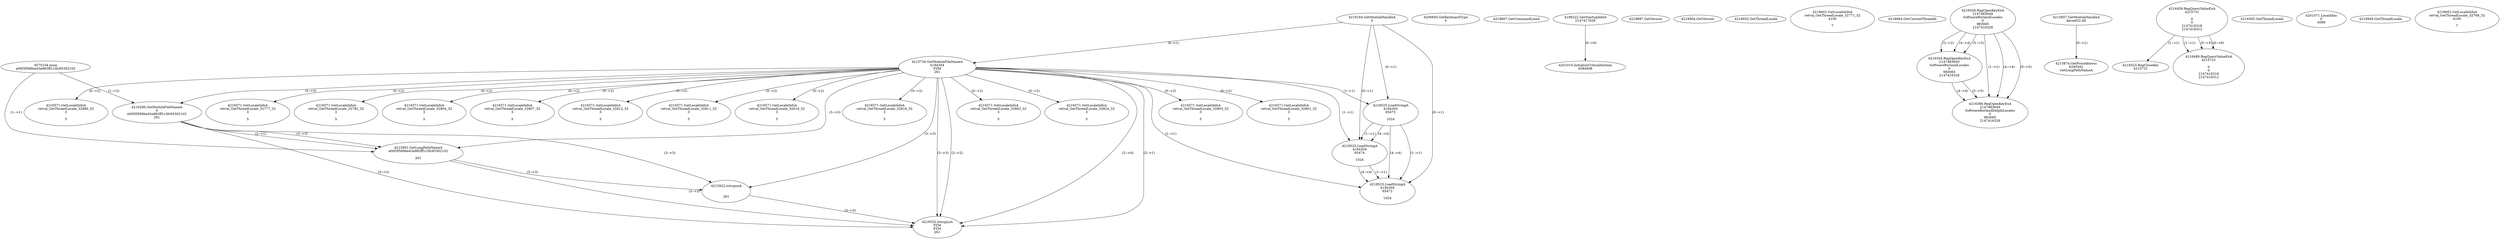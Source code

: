 // Global SCDG with merge call
digraph {
	0 [label="4575104.main
a00f3f589be43a983ff1c3fc95302102"]
	1 [label="4219184.GetModuleHandleA
0"]
	2 [label="4206845.GetKeyboardType
0"]
	3 [label="4218867.GetCommandLineA
"]
	4 [label="4199222.GetStartupInfoA
2147417628"]
	5 [label="4218887.GetVersion
"]
	6 [label="4218904.GetVersion
"]
	7 [label="4218932.GetThreadLocale
"]
	8 [label="4218602.GetLocaleInfoA
retval_GetThreadLocale_32771_32
4100

7"]
	9 [label="4218964.GetCurrentThreadId
"]
	10 [label="4215726.GetModuleFileNameA
4194304
PZM
261"]
	1 -> 10 [label="(0-->1)"]
	11 [label="4216296.GetModuleFileNameA
0
a00f3f589be43a983ff1c3fc95302102
261"]
	0 -> 11 [label="(1-->2)"]
	10 -> 11 [label="(3-->3)"]
	12 [label="4216326.RegOpenKeyExA
2147483649
Software\Borland\Locales
0
983065
2147416328"]
	13 [label="4216356.RegOpenKeyExA
2147483650
Software\Borland\Locales
0
983065
2147416328"]
	12 -> 13 [label="(2-->2)"]
	12 -> 13 [label="(4-->4)"]
	12 -> 13 [label="(5-->5)"]
	14 [label="4215857.GetModuleHandleA
kernel32.dll"]
	15 [label="4215874.GetProcAddress
6295592
GetLongPathNameA"]
	14 -> 15 [label="(0-->1)"]
	16 [label="4215901.GetLongPathNameA
a00f3f589be43a983ff1c3fc95302102

261"]
	0 -> 16 [label="(1-->1)"]
	11 -> 16 [label="(2-->1)"]
	10 -> 16 [label="(3-->3)"]
	11 -> 16 [label="(3-->3)"]
	17 [label="4215922.lstrcpynA


261"]
	10 -> 17 [label="(3-->3)"]
	11 -> 17 [label="(3-->3)"]
	16 -> 17 [label="(3-->3)"]
	18 [label="4216459.RegQueryValueExA
4215731

0
0
2147416318
2147416312"]
	19 [label="4216523.RegCloseKey
4215731"]
	18 -> 19 [label="(1-->1)"]
	20 [label="4216552.lstrcpynA
PZM
PZM
261"]
	10 -> 20 [label="(2-->1)"]
	10 -> 20 [label="(2-->2)"]
	10 -> 20 [label="(3-->3)"]
	11 -> 20 [label="(3-->3)"]
	16 -> 20 [label="(3-->3)"]
	17 -> 20 [label="(3-->3)"]
	10 -> 20 [label="(2-->0)"]
	21 [label="4216565.GetThreadLocale
"]
	22 [label="4216571.GetLocaleInfoA
retval_GetThreadLocale_32883_32
3

5"]
	10 -> 22 [label="(0-->2)"]
	23 [label="4218525.LoadStringA
4194304
65475

1024"]
	1 -> 23 [label="(0-->1)"]
	10 -> 23 [label="(1-->1)"]
	24 [label="4218525.LoadStringA
4194304
65474

1024"]
	1 -> 24 [label="(0-->1)"]
	10 -> 24 [label="(1-->1)"]
	23 -> 24 [label="(1-->1)"]
	23 -> 24 [label="(4-->4)"]
	25 [label="4201010.InitializeCriticalSection
4584908"]
	4 -> 25 [label="(0-->0)"]
	26 [label="4201071.LocalAlloc
0
4088"]
	27 [label="4218949.GetThreadLocale
"]
	28 [label="4218602.GetLocaleInfoA
retval_GetThreadLocale_32768_32
4100

7"]
	29 [label="4216386.RegOpenKeyExA
2147483649
Software\Borland\Delphi\Locales
0
983065
2147416328"]
	12 -> 29 [label="(1-->1)"]
	12 -> 29 [label="(4-->4)"]
	13 -> 29 [label="(4-->4)"]
	12 -> 29 [label="(5-->5)"]
	13 -> 29 [label="(5-->5)"]
	30 [label="4216571.GetLocaleInfoA
retval_GetThreadLocale_32824_32
3

5"]
	10 -> 30 [label="(0-->2)"]
	31 [label="4218525.LoadStringA
4194304
65472

1024"]
	1 -> 31 [label="(0-->1)"]
	10 -> 31 [label="(1-->1)"]
	23 -> 31 [label="(1-->1)"]
	24 -> 31 [label="(1-->1)"]
	23 -> 31 [label="(4-->4)"]
	24 -> 31 [label="(4-->4)"]
	32 [label="4216489.RegQueryValueExA
4215731

0
0
2147416318
2147416312"]
	18 -> 32 [label="(1-->1)"]
	18 -> 32 [label="(5-->5)"]
	18 -> 32 [label="(6-->6)"]
	33 [label="4216571.GetLocaleInfoA
retval_GetThreadLocale_32803_32
3

5"]
	10 -> 33 [label="(0-->2)"]
	34 [label="4216571.GetLocaleInfoA
retval_GetThreadLocale_32801_32
3

5"]
	10 -> 34 [label="(0-->2)"]
	35 [label="4216571.GetLocaleInfoA
retval_GetThreadLocale_32889_32
3

5"]
	10 -> 35 [label="(0-->2)"]
	36 [label="4216571.GetLocaleInfoA
retval_GetThreadLocale_32777_32
3

5"]
	10 -> 36 [label="(0-->2)"]
	37 [label="4216571.GetLocaleInfoA
retval_GetThreadLocale_32792_32
3

5"]
	10 -> 37 [label="(0-->2)"]
	38 [label="4216571.GetLocaleInfoA
retval_GetThreadLocale_32804_32
3

5"]
	10 -> 38 [label="(0-->2)"]
	39 [label="4216571.GetLocaleInfoA
retval_GetThreadLocale_32807_32
3

5"]
	10 -> 39 [label="(0-->2)"]
	40 [label="4216571.GetLocaleInfoA
retval_GetThreadLocale_32812_32
3

5"]
	10 -> 40 [label="(0-->2)"]
	41 [label="4216571.GetLocaleInfoA
retval_GetThreadLocale_32811_32
3

5"]
	10 -> 41 [label="(0-->2)"]
	42 [label="4216571.GetLocaleInfoA
retval_GetThreadLocale_32818_32
3

5"]
	10 -> 42 [label="(0-->2)"]
	43 [label="4216571.GetLocaleInfoA
retval_GetThreadLocale_32816_32
3

5"]
	10 -> 43 [label="(0-->2)"]
}
